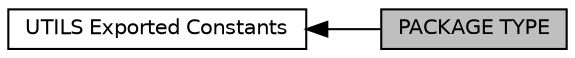 digraph "PACKAGE TYPE"
{
  edge [fontname="Helvetica",fontsize="10",labelfontname="Helvetica",labelfontsize="10"];
  node [fontname="Helvetica",fontsize="10",shape=record];
  rankdir=LR;
  Node0 [label="PACKAGE TYPE",height=0.2,width=0.4,color="black", fillcolor="grey75", style="filled", fontcolor="black"];
  Node1 [label="UTILS Exported Constants",height=0.2,width=0.4,color="black", fillcolor="white", style="filled",URL="$group___u_t_i_l_s___l_l___exported___constants.html"];
  Node1->Node0 [shape=plaintext, dir="back", style="solid"];
}
